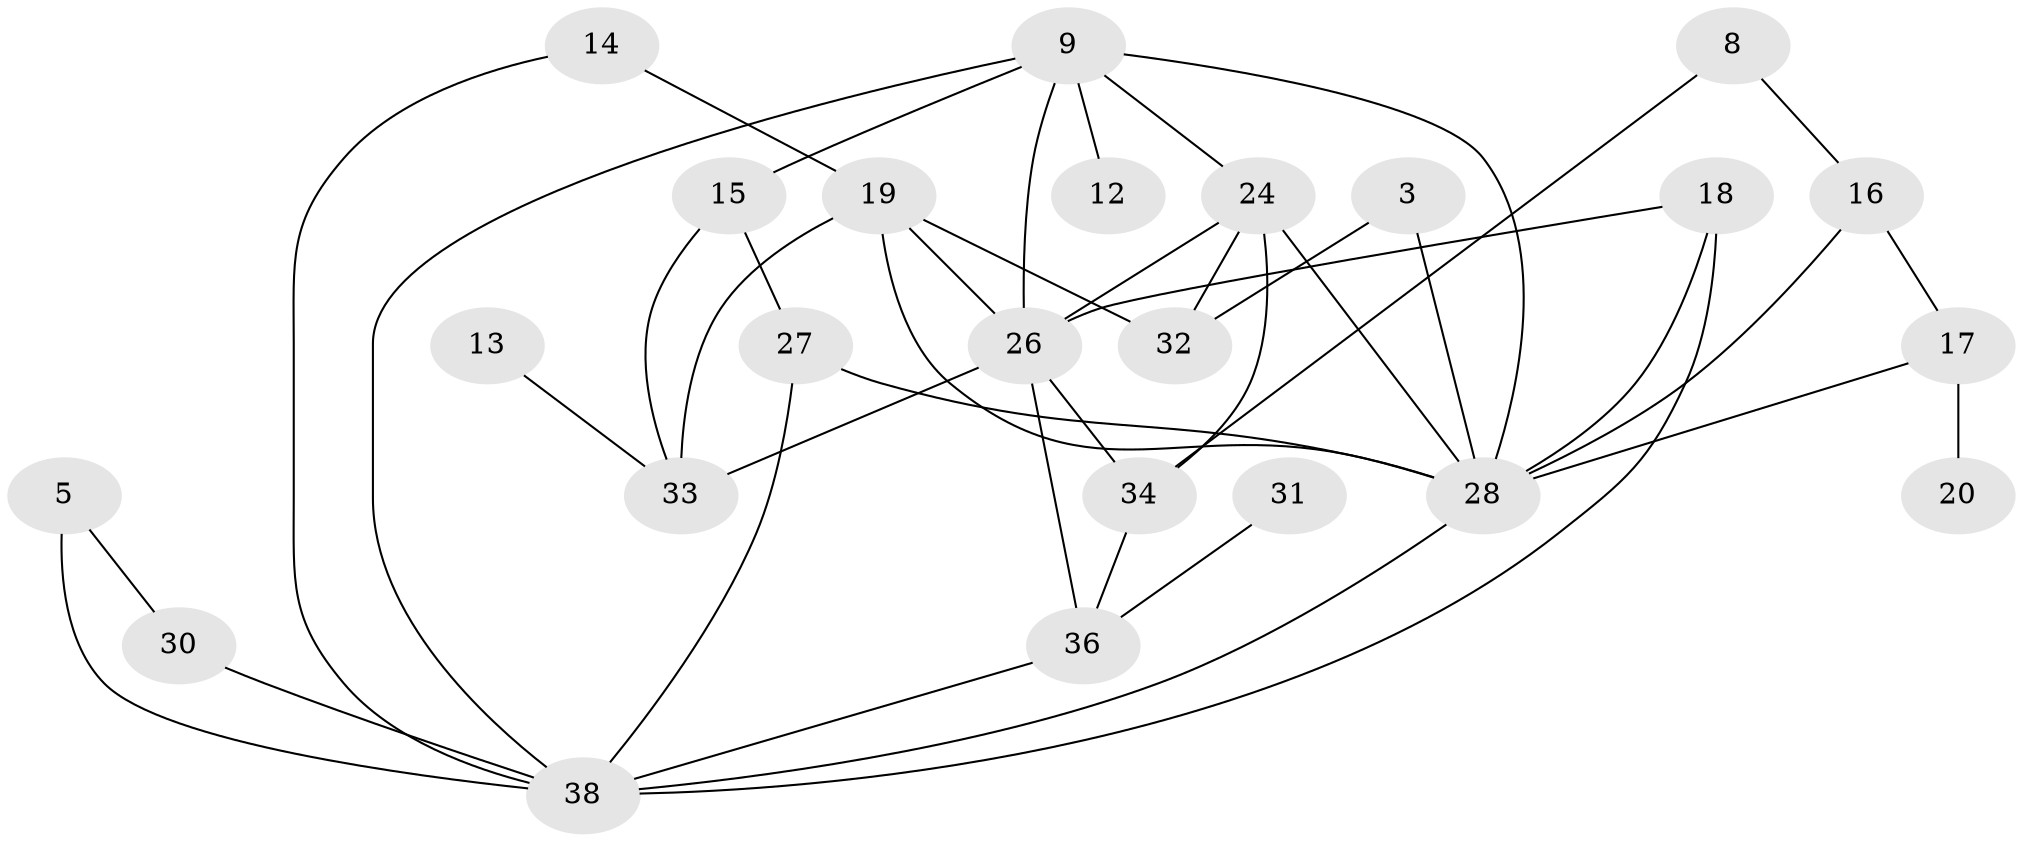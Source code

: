 // original degree distribution, {3: 0.22105263157894736, 0: 0.1368421052631579, 2: 0.28421052631578947, 4: 0.16842105263157894, 7: 0.010526315789473684, 1: 0.1368421052631579, 5: 0.031578947368421054, 8: 0.010526315789473684}
// Generated by graph-tools (version 1.1) at 2025/35/03/04/25 23:35:52]
// undirected, 24 vertices, 42 edges
graph export_dot {
  node [color=gray90,style=filled];
  3;
  5;
  8;
  9;
  12;
  13;
  14;
  15;
  16;
  17;
  18;
  19;
  20;
  24;
  26;
  27;
  28;
  30;
  31;
  32;
  33;
  34;
  36;
  38;
  3 -- 28 [weight=1.0];
  3 -- 32 [weight=1.0];
  5 -- 30 [weight=1.0];
  5 -- 38 [weight=2.0];
  8 -- 16 [weight=1.0];
  8 -- 34 [weight=1.0];
  9 -- 12 [weight=1.0];
  9 -- 15 [weight=1.0];
  9 -- 24 [weight=1.0];
  9 -- 26 [weight=1.0];
  9 -- 28 [weight=1.0];
  9 -- 38 [weight=1.0];
  13 -- 33 [weight=1.0];
  14 -- 19 [weight=1.0];
  14 -- 38 [weight=1.0];
  15 -- 27 [weight=1.0];
  15 -- 33 [weight=1.0];
  16 -- 17 [weight=1.0];
  16 -- 28 [weight=1.0];
  17 -- 20 [weight=1.0];
  17 -- 28 [weight=1.0];
  18 -- 26 [weight=1.0];
  18 -- 28 [weight=2.0];
  18 -- 38 [weight=2.0];
  19 -- 26 [weight=1.0];
  19 -- 28 [weight=2.0];
  19 -- 32 [weight=1.0];
  19 -- 33 [weight=3.0];
  24 -- 26 [weight=1.0];
  24 -- 28 [weight=1.0];
  24 -- 32 [weight=1.0];
  24 -- 34 [weight=2.0];
  26 -- 33 [weight=3.0];
  26 -- 34 [weight=2.0];
  26 -- 36 [weight=1.0];
  27 -- 28 [weight=2.0];
  27 -- 38 [weight=1.0];
  28 -- 38 [weight=1.0];
  30 -- 38 [weight=1.0];
  31 -- 36 [weight=1.0];
  34 -- 36 [weight=1.0];
  36 -- 38 [weight=1.0];
}
